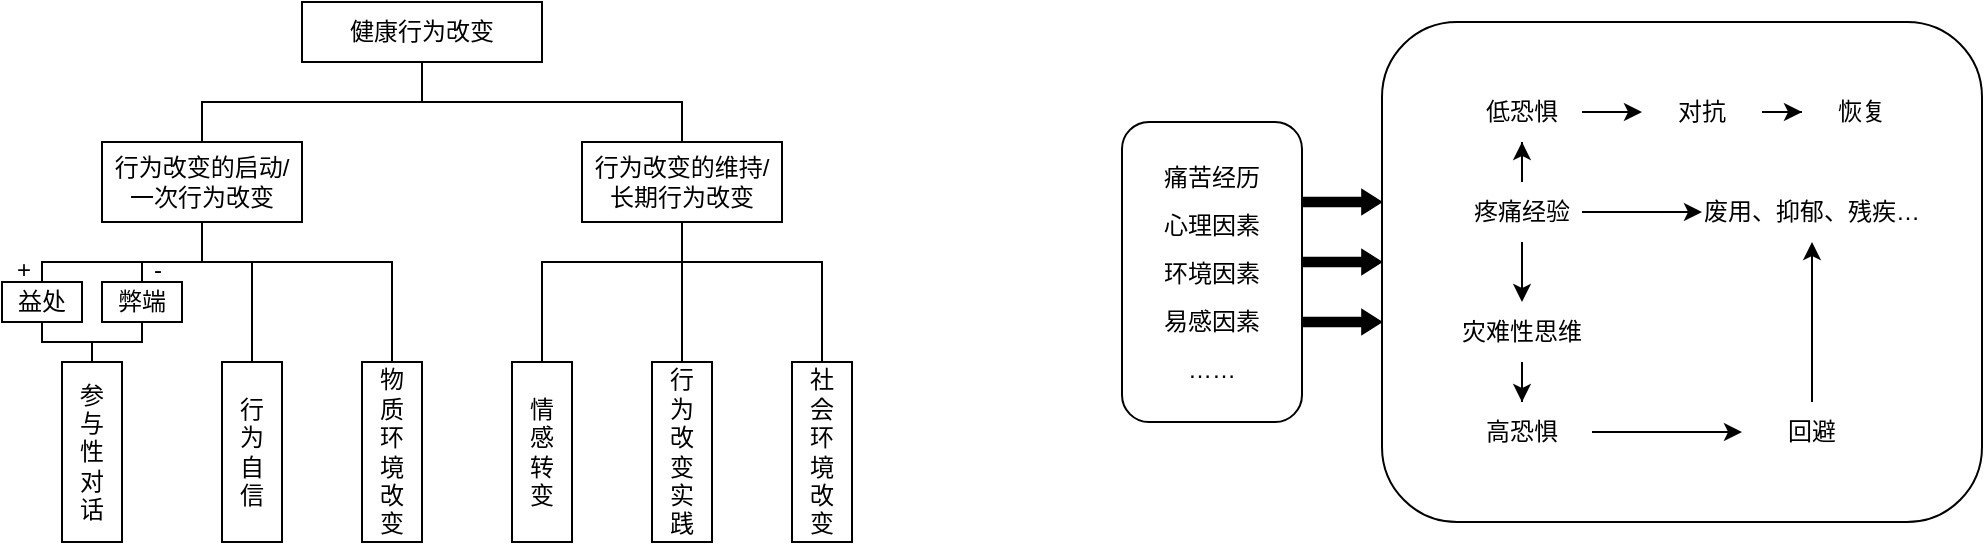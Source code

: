 <mxfile version="22.1.16" type="github">
  <diagram name="第 1 页" id="D3v7gk10sWUU6twCLJav">
    <mxGraphModel dx="819" dy="446" grid="1" gridSize="10" guides="1" tooltips="1" connect="1" arrows="1" fold="1" page="1" pageScale="1" pageWidth="1200" pageHeight="1600" math="0" shadow="0">
      <root>
        <mxCell id="0" />
        <mxCell id="1" parent="0" />
        <mxCell id="Rq_ORetES3p7QJNd5FCM-35" value="" style="group" vertex="1" connectable="0" parent="1">
          <mxGeometry x="50" y="40" width="425" height="270" as="geometry" />
        </mxCell>
        <mxCell id="Rq_ORetES3p7QJNd5FCM-1" value="健康行为改变" style="rounded=0;whiteSpace=wrap;html=1;" vertex="1" parent="Rq_ORetES3p7QJNd5FCM-35">
          <mxGeometry x="150" width="120" height="30" as="geometry" />
        </mxCell>
        <mxCell id="Rq_ORetES3p7QJNd5FCM-2" value="行为改变的启动/一次行为改变" style="rounded=0;whiteSpace=wrap;html=1;" vertex="1" parent="Rq_ORetES3p7QJNd5FCM-35">
          <mxGeometry x="50" y="70" width="100" height="40" as="geometry" />
        </mxCell>
        <mxCell id="Rq_ORetES3p7QJNd5FCM-12" style="edgeStyle=orthogonalEdgeStyle;rounded=0;orthogonalLoop=1;jettySize=auto;html=1;entryX=0.5;entryY=0;entryDx=0;entryDy=0;endArrow=none;endFill=0;" edge="1" parent="Rq_ORetES3p7QJNd5FCM-35" source="Rq_ORetES3p7QJNd5FCM-1" target="Rq_ORetES3p7QJNd5FCM-2">
          <mxGeometry relative="1" as="geometry" />
        </mxCell>
        <mxCell id="Rq_ORetES3p7QJNd5FCM-3" value="行为改变的维持/长期行为改变" style="rounded=0;whiteSpace=wrap;html=1;" vertex="1" parent="Rq_ORetES3p7QJNd5FCM-35">
          <mxGeometry x="290" y="70" width="100" height="40" as="geometry" />
        </mxCell>
        <mxCell id="Rq_ORetES3p7QJNd5FCM-14" style="edgeStyle=orthogonalEdgeStyle;rounded=0;orthogonalLoop=1;jettySize=auto;html=1;endArrow=none;endFill=0;exitX=0.5;exitY=1;exitDx=0;exitDy=0;" edge="1" parent="Rq_ORetES3p7QJNd5FCM-35" source="Rq_ORetES3p7QJNd5FCM-1" target="Rq_ORetES3p7QJNd5FCM-3">
          <mxGeometry relative="1" as="geometry" />
        </mxCell>
        <mxCell id="Rq_ORetES3p7QJNd5FCM-4" value="益处" style="rounded=0;whiteSpace=wrap;html=1;" vertex="1" parent="Rq_ORetES3p7QJNd5FCM-35">
          <mxGeometry y="140" width="40" height="20" as="geometry" />
        </mxCell>
        <mxCell id="Rq_ORetES3p7QJNd5FCM-16" style="edgeStyle=orthogonalEdgeStyle;rounded=0;orthogonalLoop=1;jettySize=auto;html=1;entryX=0.5;entryY=0;entryDx=0;entryDy=0;exitX=0.5;exitY=1;exitDx=0;exitDy=0;endArrow=none;endFill=0;" edge="1" parent="Rq_ORetES3p7QJNd5FCM-35" source="Rq_ORetES3p7QJNd5FCM-2" target="Rq_ORetES3p7QJNd5FCM-4">
          <mxGeometry relative="1" as="geometry">
            <mxPoint x="110" y="140" as="sourcePoint" />
            <Array as="points">
              <mxPoint x="100" y="130" />
              <mxPoint x="20" y="130" />
            </Array>
          </mxGeometry>
        </mxCell>
        <mxCell id="Rq_ORetES3p7QJNd5FCM-5" value="弊端" style="rounded=0;whiteSpace=wrap;html=1;" vertex="1" parent="Rq_ORetES3p7QJNd5FCM-35">
          <mxGeometry x="50" y="140" width="40" height="20" as="geometry" />
        </mxCell>
        <mxCell id="Rq_ORetES3p7QJNd5FCM-17" style="edgeStyle=orthogonalEdgeStyle;rounded=0;orthogonalLoop=1;jettySize=auto;html=1;entryX=0.5;entryY=0;entryDx=0;entryDy=0;endArrow=none;endFill=0;" edge="1" parent="Rq_ORetES3p7QJNd5FCM-35" source="Rq_ORetES3p7QJNd5FCM-2" target="Rq_ORetES3p7QJNd5FCM-5">
          <mxGeometry relative="1" as="geometry" />
        </mxCell>
        <mxCell id="Rq_ORetES3p7QJNd5FCM-6" value="参&lt;br&gt;与&lt;br&gt;性&lt;br&gt;对&lt;br&gt;话" style="rounded=0;whiteSpace=wrap;html=1;verticalAlign=middle;horizontal=1;" vertex="1" parent="Rq_ORetES3p7QJNd5FCM-35">
          <mxGeometry x="30" y="180" width="30" height="90" as="geometry" />
        </mxCell>
        <mxCell id="Rq_ORetES3p7QJNd5FCM-18" value="" style="edgeStyle=orthogonalEdgeStyle;rounded=0;orthogonalLoop=1;jettySize=auto;html=1;endArrow=none;endFill=0;" edge="1" parent="Rq_ORetES3p7QJNd5FCM-35" source="Rq_ORetES3p7QJNd5FCM-4" target="Rq_ORetES3p7QJNd5FCM-6">
          <mxGeometry relative="1" as="geometry">
            <Array as="points">
              <mxPoint x="20" y="170" />
              <mxPoint x="45" y="170" />
            </Array>
          </mxGeometry>
        </mxCell>
        <mxCell id="Rq_ORetES3p7QJNd5FCM-19" value="" style="edgeStyle=orthogonalEdgeStyle;rounded=0;orthogonalLoop=1;jettySize=auto;html=1;entryX=0.5;entryY=0;entryDx=0;entryDy=0;exitX=0.5;exitY=1;exitDx=0;exitDy=0;endArrow=none;endFill=0;" edge="1" parent="Rq_ORetES3p7QJNd5FCM-35" source="Rq_ORetES3p7QJNd5FCM-5" target="Rq_ORetES3p7QJNd5FCM-6">
          <mxGeometry relative="1" as="geometry">
            <Array as="points">
              <mxPoint x="70" y="170" />
              <mxPoint x="45" y="170" />
            </Array>
          </mxGeometry>
        </mxCell>
        <mxCell id="Rq_ORetES3p7QJNd5FCM-7" value="行&lt;br&gt;为&lt;br&gt;自&lt;br&gt;信" style="rounded=0;whiteSpace=wrap;html=1;verticalAlign=middle;horizontal=1;" vertex="1" parent="Rq_ORetES3p7QJNd5FCM-35">
          <mxGeometry x="110" y="180" width="30" height="90" as="geometry" />
        </mxCell>
        <mxCell id="Rq_ORetES3p7QJNd5FCM-20" style="edgeStyle=orthogonalEdgeStyle;rounded=0;orthogonalLoop=1;jettySize=auto;html=1;entryX=0.5;entryY=0;entryDx=0;entryDy=0;endArrow=none;endFill=0;" edge="1" parent="Rq_ORetES3p7QJNd5FCM-35" source="Rq_ORetES3p7QJNd5FCM-2" target="Rq_ORetES3p7QJNd5FCM-7">
          <mxGeometry relative="1" as="geometry">
            <Array as="points">
              <mxPoint x="100" y="130" />
              <mxPoint x="125" y="130" />
            </Array>
          </mxGeometry>
        </mxCell>
        <mxCell id="Rq_ORetES3p7QJNd5FCM-8" value="物&lt;br&gt;质&lt;br&gt;环&lt;br&gt;境&lt;br&gt;改&lt;br&gt;变" style="rounded=0;whiteSpace=wrap;html=1;verticalAlign=middle;horizontal=1;" vertex="1" parent="Rq_ORetES3p7QJNd5FCM-35">
          <mxGeometry x="180" y="180" width="30" height="90" as="geometry" />
        </mxCell>
        <mxCell id="Rq_ORetES3p7QJNd5FCM-21" style="edgeStyle=orthogonalEdgeStyle;rounded=0;orthogonalLoop=1;jettySize=auto;html=1;exitX=0.5;exitY=1;exitDx=0;exitDy=0;endArrow=none;endFill=0;" edge="1" parent="Rq_ORetES3p7QJNd5FCM-35" source="Rq_ORetES3p7QJNd5FCM-2" target="Rq_ORetES3p7QJNd5FCM-8">
          <mxGeometry relative="1" as="geometry">
            <Array as="points">
              <mxPoint x="100" y="130" />
              <mxPoint x="195" y="130" />
            </Array>
          </mxGeometry>
        </mxCell>
        <mxCell id="Rq_ORetES3p7QJNd5FCM-9" value="情&lt;br&gt;感&lt;br&gt;转&lt;br&gt;变" style="rounded=0;whiteSpace=wrap;html=1;verticalAlign=middle;horizontal=1;" vertex="1" parent="Rq_ORetES3p7QJNd5FCM-35">
          <mxGeometry x="255" y="180" width="30" height="90" as="geometry" />
        </mxCell>
        <mxCell id="Rq_ORetES3p7QJNd5FCM-24" style="edgeStyle=orthogonalEdgeStyle;rounded=0;orthogonalLoop=1;jettySize=auto;html=1;entryX=0.5;entryY=0;entryDx=0;entryDy=0;exitX=0.5;exitY=1;exitDx=0;exitDy=0;endArrow=none;endFill=0;" edge="1" parent="Rq_ORetES3p7QJNd5FCM-35" source="Rq_ORetES3p7QJNd5FCM-3" target="Rq_ORetES3p7QJNd5FCM-9">
          <mxGeometry relative="1" as="geometry">
            <Array as="points">
              <mxPoint x="340" y="130" />
              <mxPoint x="270" y="130" />
            </Array>
          </mxGeometry>
        </mxCell>
        <mxCell id="Rq_ORetES3p7QJNd5FCM-10" value="行&lt;br&gt;为&lt;br&gt;改&lt;br&gt;变&lt;br&gt;实&lt;br&gt;践" style="rounded=0;whiteSpace=wrap;html=1;verticalAlign=middle;horizontal=1;" vertex="1" parent="Rq_ORetES3p7QJNd5FCM-35">
          <mxGeometry x="325" y="180" width="30" height="90" as="geometry" />
        </mxCell>
        <mxCell id="Rq_ORetES3p7QJNd5FCM-22" value="" style="edgeStyle=orthogonalEdgeStyle;rounded=0;orthogonalLoop=1;jettySize=auto;html=1;entryX=0.5;entryY=0;entryDx=0;entryDy=0;endArrow=none;endFill=0;" edge="1" parent="Rq_ORetES3p7QJNd5FCM-35" source="Rq_ORetES3p7QJNd5FCM-3" target="Rq_ORetES3p7QJNd5FCM-10">
          <mxGeometry relative="1" as="geometry" />
        </mxCell>
        <mxCell id="Rq_ORetES3p7QJNd5FCM-11" value="社&lt;br&gt;会&lt;br&gt;环&lt;br&gt;境&lt;br&gt;改&lt;br&gt;变" style="rounded=0;whiteSpace=wrap;html=1;verticalAlign=middle;horizontal=1;" vertex="1" parent="Rq_ORetES3p7QJNd5FCM-35">
          <mxGeometry x="395" y="180" width="30" height="90" as="geometry" />
        </mxCell>
        <mxCell id="Rq_ORetES3p7QJNd5FCM-23" style="edgeStyle=orthogonalEdgeStyle;rounded=0;orthogonalLoop=1;jettySize=auto;html=1;entryX=0.5;entryY=0;entryDx=0;entryDy=0;exitX=0.5;exitY=1;exitDx=0;exitDy=0;endArrow=none;endFill=0;" edge="1" parent="Rq_ORetES3p7QJNd5FCM-35" source="Rq_ORetES3p7QJNd5FCM-3" target="Rq_ORetES3p7QJNd5FCM-11">
          <mxGeometry relative="1" as="geometry">
            <Array as="points">
              <mxPoint x="340" y="130" />
              <mxPoint x="410" y="130" />
            </Array>
          </mxGeometry>
        </mxCell>
        <mxCell id="Rq_ORetES3p7QJNd5FCM-32" value="+" style="text;html=1;strokeColor=none;fillColor=none;align=center;verticalAlign=middle;whiteSpace=wrap;rounded=0;" vertex="1" parent="Rq_ORetES3p7QJNd5FCM-35">
          <mxGeometry x="6" y="129" width="10" height="10" as="geometry" />
        </mxCell>
        <mxCell id="Rq_ORetES3p7QJNd5FCM-34" value="-" style="text;html=1;strokeColor=none;fillColor=none;align=center;verticalAlign=middle;whiteSpace=wrap;rounded=0;" vertex="1" parent="Rq_ORetES3p7QJNd5FCM-35">
          <mxGeometry x="73" y="129" width="10" height="10" as="geometry" />
        </mxCell>
        <mxCell id="Rq_ORetES3p7QJNd5FCM-36" value="&lt;p style=&quot;line-height: 200%;&quot;&gt;痛苦经历&lt;br&gt;心理因素&lt;br&gt;环境因素&lt;br&gt;易感因素&lt;br&gt;……&lt;/p&gt;" style="rounded=1;whiteSpace=wrap;html=1;spacingTop=0;align=center;verticalAlign=middle;spacing=0;" vertex="1" parent="1">
          <mxGeometry x="610" y="100" width="90" height="150" as="geometry" />
        </mxCell>
        <mxCell id="Rq_ORetES3p7QJNd5FCM-37" value="" style="rounded=1;whiteSpace=wrap;html=1;" vertex="1" parent="1">
          <mxGeometry x="740" y="50" width="300" height="250" as="geometry" />
        </mxCell>
        <mxCell id="Rq_ORetES3p7QJNd5FCM-40" value="" style="shape=flexArrow;endArrow=classic;html=1;rounded=0;fillColor=#000000;fillStyle=solid;strokeWidth=1;width=4.231;endSize=2.802;endWidth=6.686;exitX=1;exitY=0.267;exitDx=0;exitDy=0;exitPerimeter=0;" edge="1" parent="1" source="Rq_ORetES3p7QJNd5FCM-36">
          <mxGeometry width="50" height="50" relative="1" as="geometry">
            <mxPoint x="710" y="140" as="sourcePoint" />
            <mxPoint x="740" y="140" as="targetPoint" />
          </mxGeometry>
        </mxCell>
        <mxCell id="Rq_ORetES3p7QJNd5FCM-42" value="" style="shape=flexArrow;endArrow=classic;html=1;rounded=0;fillColor=#000000;fillStyle=solid;strokeWidth=1;width=4.231;endSize=2.802;endWidth=6.686;exitX=1;exitY=0.267;exitDx=0;exitDy=0;exitPerimeter=0;" edge="1" parent="1">
          <mxGeometry width="50" height="50" relative="1" as="geometry">
            <mxPoint x="700" y="170" as="sourcePoint" />
            <mxPoint x="740" y="170" as="targetPoint" />
          </mxGeometry>
        </mxCell>
        <mxCell id="Rq_ORetES3p7QJNd5FCM-43" value="" style="shape=flexArrow;endArrow=classic;html=1;rounded=0;fillColor=#000000;fillStyle=solid;strokeWidth=1;width=4.231;endSize=2.802;endWidth=6.686;exitX=1;exitY=0.267;exitDx=0;exitDy=0;exitPerimeter=0;" edge="1" parent="1">
          <mxGeometry width="50" height="50" relative="1" as="geometry">
            <mxPoint x="700" y="200" as="sourcePoint" />
            <mxPoint x="740" y="200" as="targetPoint" />
          </mxGeometry>
        </mxCell>
        <mxCell id="Rq_ORetES3p7QJNd5FCM-56" value="" style="edgeStyle=orthogonalEdgeStyle;rounded=0;orthogonalLoop=1;jettySize=auto;html=1;" edge="1" parent="1" source="Rq_ORetES3p7QJNd5FCM-44" target="Rq_ORetES3p7QJNd5FCM-54">
          <mxGeometry relative="1" as="geometry">
            <mxPoint x="860" y="95" as="targetPoint" />
          </mxGeometry>
        </mxCell>
        <mxCell id="Rq_ORetES3p7QJNd5FCM-44" value="低恐惧" style="text;html=1;strokeColor=none;fillColor=none;align=center;verticalAlign=middle;whiteSpace=wrap;rounded=0;" vertex="1" parent="1">
          <mxGeometry x="780" y="80" width="60" height="30" as="geometry" />
        </mxCell>
        <mxCell id="Rq_ORetES3p7QJNd5FCM-46" value="" style="edgeStyle=orthogonalEdgeStyle;rounded=0;orthogonalLoop=1;jettySize=auto;html=1;" edge="1" parent="1" source="Rq_ORetES3p7QJNd5FCM-45" target="Rq_ORetES3p7QJNd5FCM-44">
          <mxGeometry relative="1" as="geometry" />
        </mxCell>
        <mxCell id="Rq_ORetES3p7QJNd5FCM-48" value="" style="edgeStyle=orthogonalEdgeStyle;rounded=0;orthogonalLoop=1;jettySize=auto;html=1;" edge="1" parent="1" source="Rq_ORetES3p7QJNd5FCM-45" target="Rq_ORetES3p7QJNd5FCM-47">
          <mxGeometry relative="1" as="geometry" />
        </mxCell>
        <mxCell id="Rq_ORetES3p7QJNd5FCM-59" value="" style="edgeStyle=orthogonalEdgeStyle;rounded=0;orthogonalLoop=1;jettySize=auto;html=1;" edge="1" parent="1" source="Rq_ORetES3p7QJNd5FCM-45" target="Rq_ORetES3p7QJNd5FCM-53">
          <mxGeometry relative="1" as="geometry" />
        </mxCell>
        <mxCell id="Rq_ORetES3p7QJNd5FCM-45" value="疼痛经验" style="text;html=1;strokeColor=none;fillColor=none;align=center;verticalAlign=middle;whiteSpace=wrap;rounded=0;" vertex="1" parent="1">
          <mxGeometry x="780" y="130" width="60" height="30" as="geometry" />
        </mxCell>
        <mxCell id="Rq_ORetES3p7QJNd5FCM-50" value="" style="edgeStyle=orthogonalEdgeStyle;rounded=0;orthogonalLoop=1;jettySize=auto;html=1;" edge="1" parent="1" source="Rq_ORetES3p7QJNd5FCM-47" target="Rq_ORetES3p7QJNd5FCM-49">
          <mxGeometry relative="1" as="geometry" />
        </mxCell>
        <mxCell id="Rq_ORetES3p7QJNd5FCM-47" value="灾难性思维" style="text;html=1;strokeColor=none;fillColor=none;align=center;verticalAlign=middle;whiteSpace=wrap;rounded=0;" vertex="1" parent="1">
          <mxGeometry x="775" y="190" width="70" height="30" as="geometry" />
        </mxCell>
        <mxCell id="Rq_ORetES3p7QJNd5FCM-52" value="" style="edgeStyle=orthogonalEdgeStyle;rounded=0;orthogonalLoop=1;jettySize=auto;html=1;" edge="1" parent="1" source="Rq_ORetES3p7QJNd5FCM-49" target="Rq_ORetES3p7QJNd5FCM-51">
          <mxGeometry relative="1" as="geometry" />
        </mxCell>
        <mxCell id="Rq_ORetES3p7QJNd5FCM-49" value="高恐惧" style="text;html=1;strokeColor=none;fillColor=none;align=center;verticalAlign=middle;whiteSpace=wrap;rounded=0;" vertex="1" parent="1">
          <mxGeometry x="775" y="240" width="70" height="30" as="geometry" />
        </mxCell>
        <mxCell id="Rq_ORetES3p7QJNd5FCM-58" value="" style="edgeStyle=orthogonalEdgeStyle;rounded=0;orthogonalLoop=1;jettySize=auto;html=1;" edge="1" parent="1" source="Rq_ORetES3p7QJNd5FCM-51" target="Rq_ORetES3p7QJNd5FCM-53">
          <mxGeometry relative="1" as="geometry" />
        </mxCell>
        <mxCell id="Rq_ORetES3p7QJNd5FCM-51" value="回避" style="text;html=1;strokeColor=none;fillColor=none;align=center;verticalAlign=middle;whiteSpace=wrap;rounded=0;" vertex="1" parent="1">
          <mxGeometry x="920" y="240" width="70" height="30" as="geometry" />
        </mxCell>
        <mxCell id="Rq_ORetES3p7QJNd5FCM-53" value="废用、抑郁、残疾…" style="text;html=1;strokeColor=none;fillColor=none;align=center;verticalAlign=middle;whiteSpace=wrap;rounded=0;" vertex="1" parent="1">
          <mxGeometry x="900" y="130" width="110" height="30" as="geometry" />
        </mxCell>
        <mxCell id="Rq_ORetES3p7QJNd5FCM-57" value="" style="edgeStyle=orthogonalEdgeStyle;rounded=0;orthogonalLoop=1;jettySize=auto;html=1;" edge="1" parent="1" source="Rq_ORetES3p7QJNd5FCM-54" target="Rq_ORetES3p7QJNd5FCM-55">
          <mxGeometry relative="1" as="geometry" />
        </mxCell>
        <mxCell id="Rq_ORetES3p7QJNd5FCM-54" value="对抗" style="text;html=1;strokeColor=none;fillColor=none;align=center;verticalAlign=middle;whiteSpace=wrap;rounded=0;" vertex="1" parent="1">
          <mxGeometry x="870" y="80" width="60" height="30" as="geometry" />
        </mxCell>
        <mxCell id="Rq_ORetES3p7QJNd5FCM-55" value="恢复" style="text;html=1;strokeColor=none;fillColor=none;align=center;verticalAlign=middle;whiteSpace=wrap;rounded=0;" vertex="1" parent="1">
          <mxGeometry x="950" y="80" width="60" height="30" as="geometry" />
        </mxCell>
      </root>
    </mxGraphModel>
  </diagram>
</mxfile>
